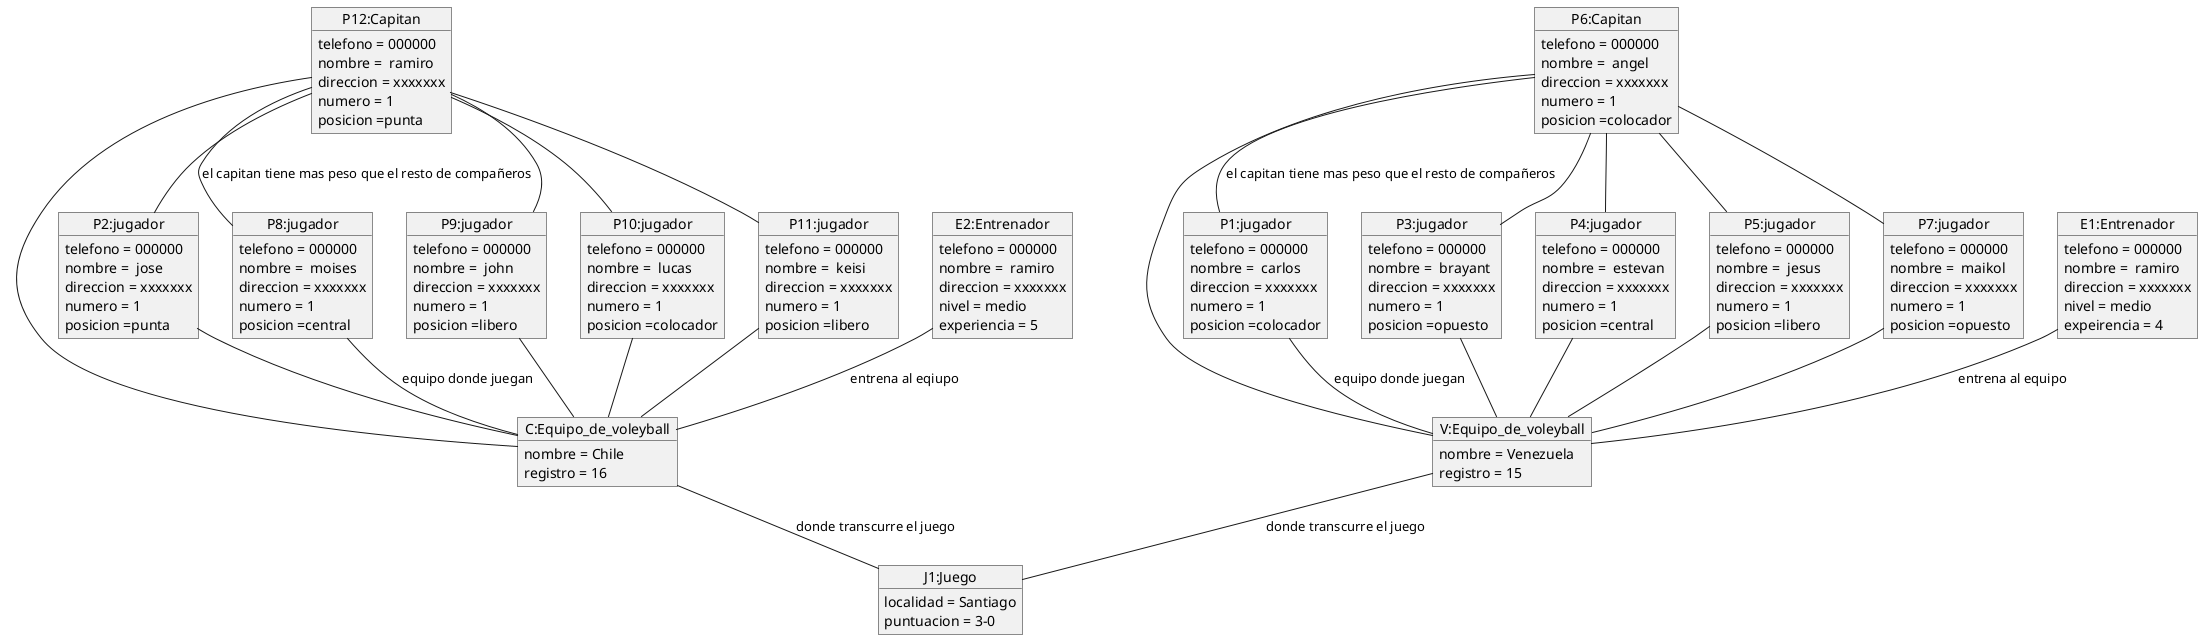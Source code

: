 @startuml f2
object "V:Equipo_de_voleyball" as o1{
    nombre = Venezuela
    registro = 15
}
object "C:Equipo_de_voleyball" as o2{
    nombre = Chile
    registro = 16
}
object "J1:Juego" as o3{
    localidad = Santiago
    puntuacion = 3-0
}
object "P1:jugador" as o4 {
    telefono = 000000
    nombre =  carlos 
    direccion = xxxxxxx
    numero = 1
    posicion =colocador
}
object "P2:jugador" as o15 {
    telefono = 000000
    nombre =  jose 
    direccion = xxxxxxx
    numero = 1
    posicion =punta
}
object "P3:jugador" as o5 {
    telefono = 000000
    nombre =  brayant 
    direccion = xxxxxxx
    numero = 1
    posicion =opuesto
}
object "P4:jugador" as o6 {
    telefono = 000000
    nombre =  estevan 
    direccion = xxxxxxx
    numero = 1
    posicion =central
}
object "P5:jugador" as o7 {
    telefono = 000000
    nombre =  jesus 
    direccion = xxxxxxx
    numero = 1
    posicion =libero
}
object "P6:Capitan" as o8 {
    telefono = 000000
    nombre =  angel 
    direccion = xxxxxxx
    numero = 1
    posicion =colocador
}
object "P7:jugador" as o9 {
    telefono = 000000
    nombre =  maikol 
    direccion = xxxxxxx
    numero = 1
    posicion =opuesto
}
object "P8:jugador" as o10 {
    telefono = 000000
    nombre =  moises 
    direccion = xxxxxxx
    numero = 1
    posicion =central
}
object "P9:jugador" as o11 {
    telefono = 000000
    nombre =  john 
    direccion = xxxxxxx
    numero = 1
    posicion =libero
}
object "P10:jugador" as o12 {
    telefono = 000000
    nombre =  lucas 
    direccion = xxxxxxx
    numero = 1
    posicion =colocador
}
object "P11:jugador" as o13 {
    telefono = 000000
    nombre =  keisi 
    direccion = xxxxxxx
    numero = 1
    posicion =libero
}
object "P12:Capitan" as o14 {
    telefono = 000000
    nombre =  ramiro 
    direccion = xxxxxxx
    numero = 1
    posicion =punta
}

object "E1:Entrenador" as o16 {
    telefono = 000000
    nombre =  ramiro 
    direccion = xxxxxxx
    nivel = medio 
    expeirencia = 4
}

object "E2:Entrenador" as o17 {
    telefono = 000000
    nombre =  ramiro 
    direccion = xxxxxxx
    nivel = medio 
    experiencia = 5
}

o1 -- o3: donde transcurre el juego
o2 -- o3: donde transcurre el juego
o4 -- o1: equipo donde juegan
o5 -- o1
o6 -- o1
o7 -- o1
o8 -- o1
o9 -- o1
o10 -- o2:equipo donde juegan
o11 -- o2
o12 -- o2
o13 -- o2
o14 -- o2
o15 -- o2
o16 -- o1: entrena al equipo
o17 -- o2: entrena al eqiupo
o14 -- o10: el capitan tiene mas peso que el resto de compañeros
o14 -- o11
o14 -- o12
o14 -- o13
o14 -- o15
o8--o4: el capitan tiene mas peso que el resto de compañeros
o8--o5
o8--o6 
o8--o7 
o8--o9


@enduml
